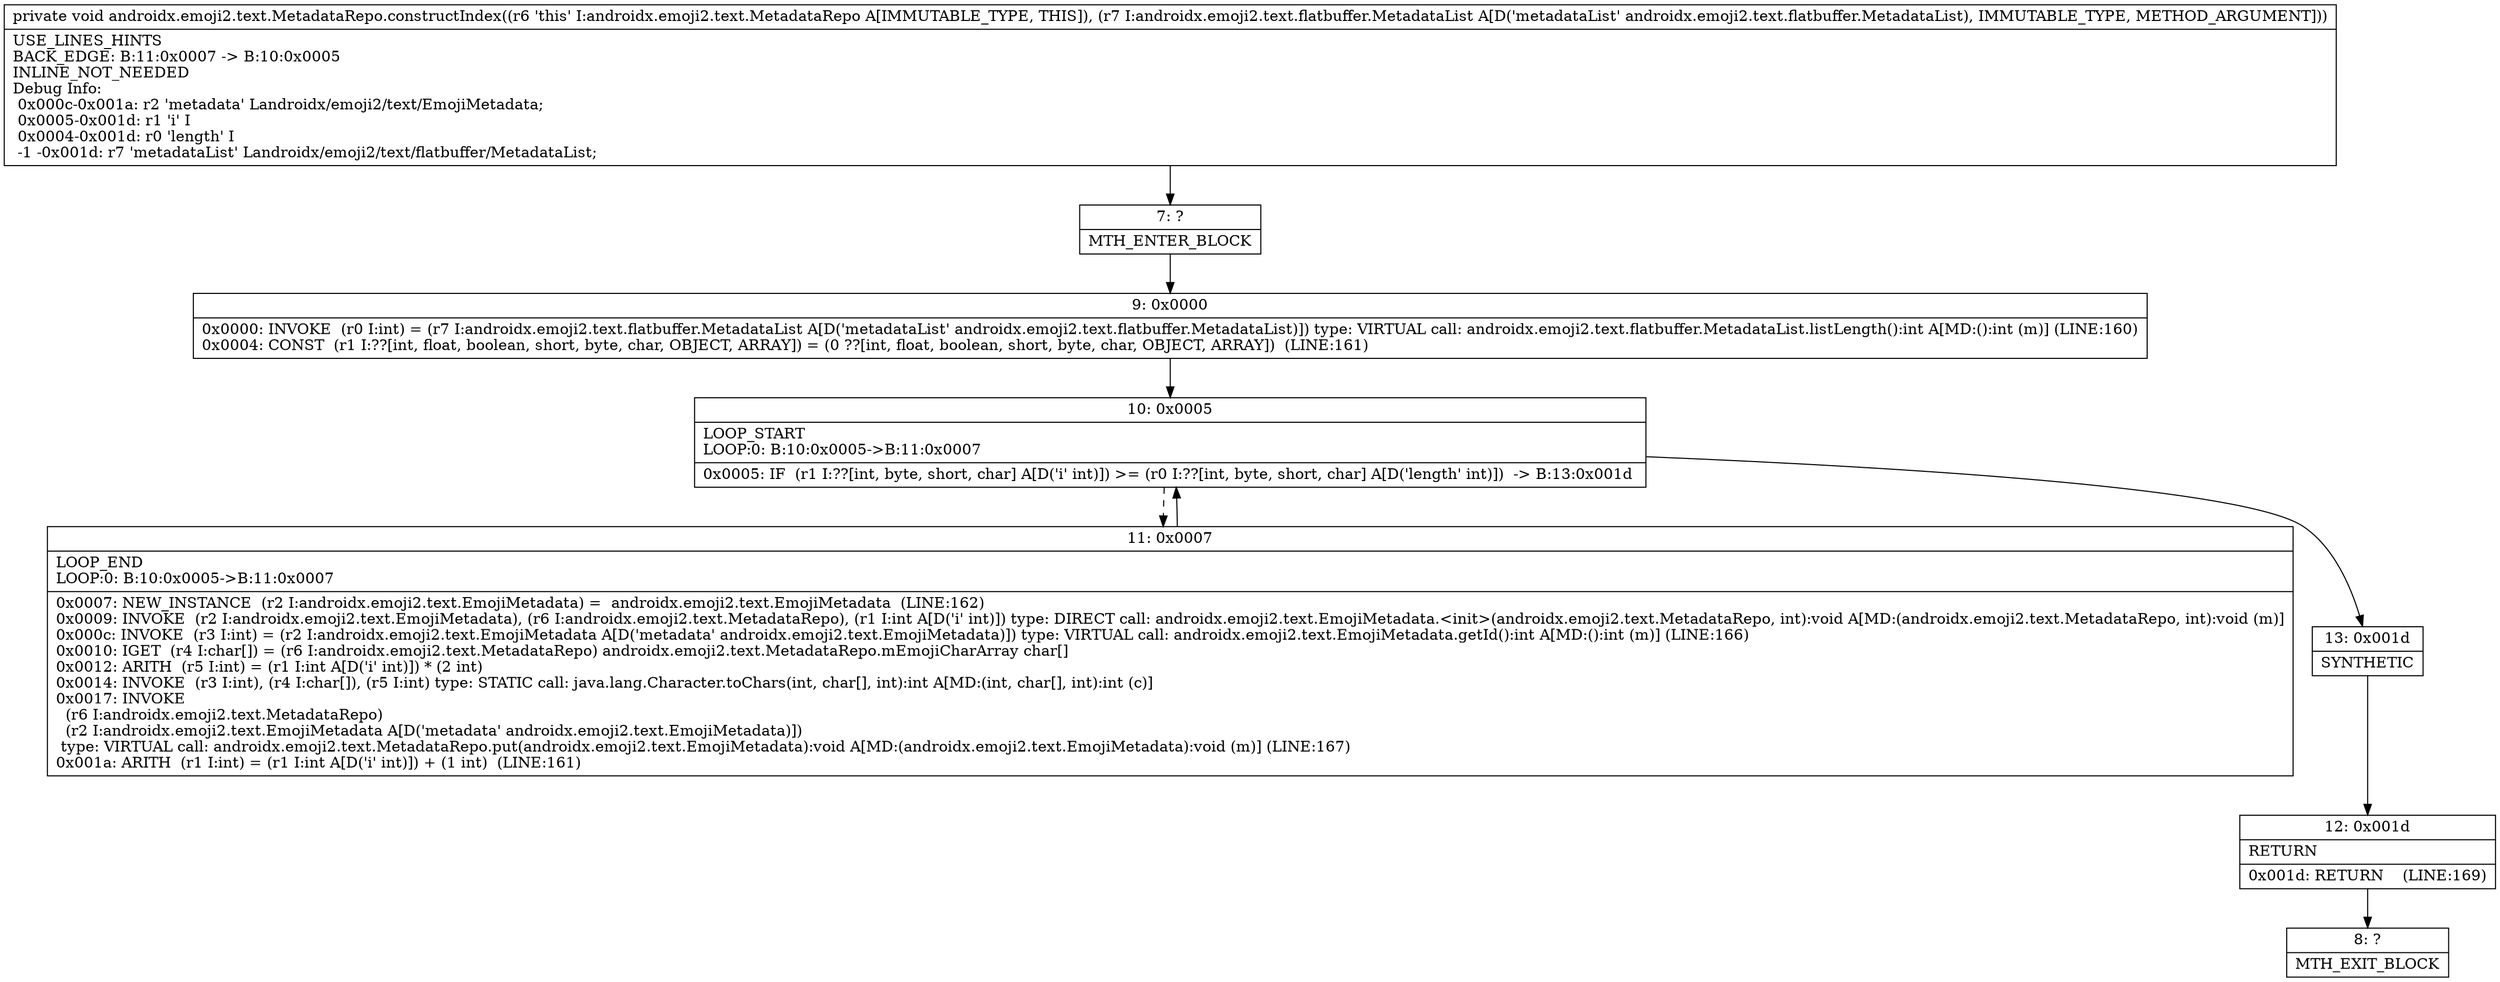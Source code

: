 digraph "CFG forandroidx.emoji2.text.MetadataRepo.constructIndex(Landroidx\/emoji2\/text\/flatbuffer\/MetadataList;)V" {
Node_7 [shape=record,label="{7\:\ ?|MTH_ENTER_BLOCK\l}"];
Node_9 [shape=record,label="{9\:\ 0x0000|0x0000: INVOKE  (r0 I:int) = (r7 I:androidx.emoji2.text.flatbuffer.MetadataList A[D('metadataList' androidx.emoji2.text.flatbuffer.MetadataList)]) type: VIRTUAL call: androidx.emoji2.text.flatbuffer.MetadataList.listLength():int A[MD:():int (m)] (LINE:160)\l0x0004: CONST  (r1 I:??[int, float, boolean, short, byte, char, OBJECT, ARRAY]) = (0 ??[int, float, boolean, short, byte, char, OBJECT, ARRAY])  (LINE:161)\l}"];
Node_10 [shape=record,label="{10\:\ 0x0005|LOOP_START\lLOOP:0: B:10:0x0005\-\>B:11:0x0007\l|0x0005: IF  (r1 I:??[int, byte, short, char] A[D('i' int)]) \>= (r0 I:??[int, byte, short, char] A[D('length' int)])  \-\> B:13:0x001d \l}"];
Node_11 [shape=record,label="{11\:\ 0x0007|LOOP_END\lLOOP:0: B:10:0x0005\-\>B:11:0x0007\l|0x0007: NEW_INSTANCE  (r2 I:androidx.emoji2.text.EmojiMetadata) =  androidx.emoji2.text.EmojiMetadata  (LINE:162)\l0x0009: INVOKE  (r2 I:androidx.emoji2.text.EmojiMetadata), (r6 I:androidx.emoji2.text.MetadataRepo), (r1 I:int A[D('i' int)]) type: DIRECT call: androidx.emoji2.text.EmojiMetadata.\<init\>(androidx.emoji2.text.MetadataRepo, int):void A[MD:(androidx.emoji2.text.MetadataRepo, int):void (m)]\l0x000c: INVOKE  (r3 I:int) = (r2 I:androidx.emoji2.text.EmojiMetadata A[D('metadata' androidx.emoji2.text.EmojiMetadata)]) type: VIRTUAL call: androidx.emoji2.text.EmojiMetadata.getId():int A[MD:():int (m)] (LINE:166)\l0x0010: IGET  (r4 I:char[]) = (r6 I:androidx.emoji2.text.MetadataRepo) androidx.emoji2.text.MetadataRepo.mEmojiCharArray char[] \l0x0012: ARITH  (r5 I:int) = (r1 I:int A[D('i' int)]) * (2 int) \l0x0014: INVOKE  (r3 I:int), (r4 I:char[]), (r5 I:int) type: STATIC call: java.lang.Character.toChars(int, char[], int):int A[MD:(int, char[], int):int (c)]\l0x0017: INVOKE  \l  (r6 I:androidx.emoji2.text.MetadataRepo)\l  (r2 I:androidx.emoji2.text.EmojiMetadata A[D('metadata' androidx.emoji2.text.EmojiMetadata)])\l type: VIRTUAL call: androidx.emoji2.text.MetadataRepo.put(androidx.emoji2.text.EmojiMetadata):void A[MD:(androidx.emoji2.text.EmojiMetadata):void (m)] (LINE:167)\l0x001a: ARITH  (r1 I:int) = (r1 I:int A[D('i' int)]) + (1 int)  (LINE:161)\l}"];
Node_13 [shape=record,label="{13\:\ 0x001d|SYNTHETIC\l}"];
Node_12 [shape=record,label="{12\:\ 0x001d|RETURN\l|0x001d: RETURN    (LINE:169)\l}"];
Node_8 [shape=record,label="{8\:\ ?|MTH_EXIT_BLOCK\l}"];
MethodNode[shape=record,label="{private void androidx.emoji2.text.MetadataRepo.constructIndex((r6 'this' I:androidx.emoji2.text.MetadataRepo A[IMMUTABLE_TYPE, THIS]), (r7 I:androidx.emoji2.text.flatbuffer.MetadataList A[D('metadataList' androidx.emoji2.text.flatbuffer.MetadataList), IMMUTABLE_TYPE, METHOD_ARGUMENT]))  | USE_LINES_HINTS\lBACK_EDGE: B:11:0x0007 \-\> B:10:0x0005\lINLINE_NOT_NEEDED\lDebug Info:\l  0x000c\-0x001a: r2 'metadata' Landroidx\/emoji2\/text\/EmojiMetadata;\l  0x0005\-0x001d: r1 'i' I\l  0x0004\-0x001d: r0 'length' I\l  \-1 \-0x001d: r7 'metadataList' Landroidx\/emoji2\/text\/flatbuffer\/MetadataList;\l}"];
MethodNode -> Node_7;Node_7 -> Node_9;
Node_9 -> Node_10;
Node_10 -> Node_11[style=dashed];
Node_10 -> Node_13;
Node_11 -> Node_10;
Node_13 -> Node_12;
Node_12 -> Node_8;
}

